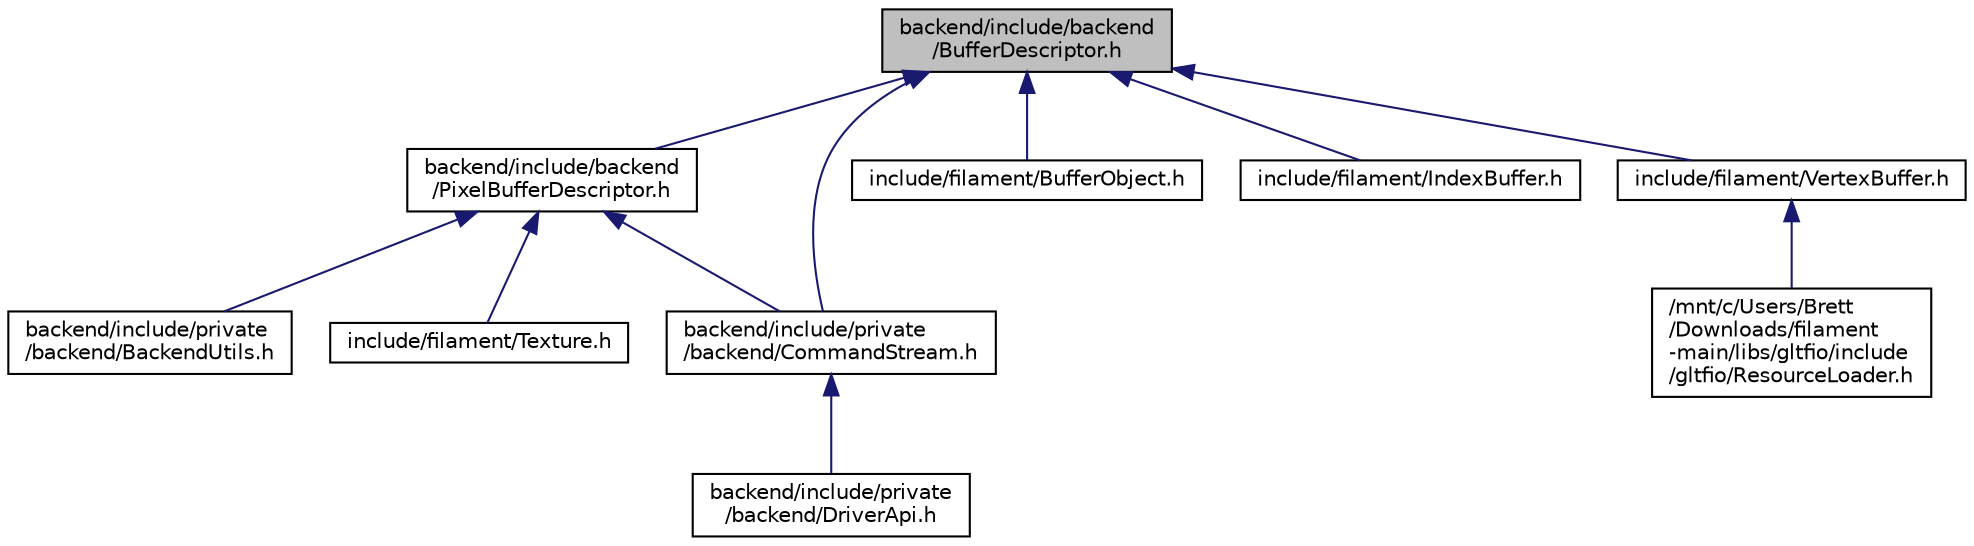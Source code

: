 digraph "backend/include/backend/BufferDescriptor.h"
{
 // LATEX_PDF_SIZE
  bgcolor="transparent";
  edge [fontname="Helvetica",fontsize="10",labelfontname="Helvetica",labelfontsize="10"];
  node [fontname="Helvetica",fontsize="10",shape=record];
  Node1 [label="backend/include/backend\l/BufferDescriptor.h",height=0.2,width=0.4,color="black", fillcolor="grey75", style="filled", fontcolor="black",tooltip=" "];
  Node1 -> Node2 [dir="back",color="midnightblue",fontsize="10",style="solid",fontname="Helvetica"];
  Node2 [label="backend/include/backend\l/PixelBufferDescriptor.h",height=0.2,width=0.4,color="black",URL="$_pixel_buffer_descriptor_8h.html",tooltip=" "];
  Node2 -> Node3 [dir="back",color="midnightblue",fontsize="10",style="solid",fontname="Helvetica"];
  Node3 [label="backend/include/private\l/backend/BackendUtils.h",height=0.2,width=0.4,color="black",URL="$_backend_utils_8h_source.html",tooltip=" "];
  Node2 -> Node4 [dir="back",color="midnightblue",fontsize="10",style="solid",fontname="Helvetica"];
  Node4 [label="backend/include/private\l/backend/CommandStream.h",height=0.2,width=0.4,color="black",URL="$_command_stream_8h_source.html",tooltip=" "];
  Node4 -> Node5 [dir="back",color="midnightblue",fontsize="10",style="solid",fontname="Helvetica"];
  Node5 [label="backend/include/private\l/backend/DriverApi.h",height=0.2,width=0.4,color="black",URL="$_driver_api_8h_source.html",tooltip=" "];
  Node2 -> Node6 [dir="back",color="midnightblue",fontsize="10",style="solid",fontname="Helvetica"];
  Node6 [label="include/filament/Texture.h",height=0.2,width=0.4,color="black",URL="$_texture_8h.html",tooltip=" "];
  Node1 -> Node4 [dir="back",color="midnightblue",fontsize="10",style="solid",fontname="Helvetica"];
  Node1 -> Node7 [dir="back",color="midnightblue",fontsize="10",style="solid",fontname="Helvetica"];
  Node7 [label="include/filament/BufferObject.h",height=0.2,width=0.4,color="black",URL="$_buffer_object_8h.html",tooltip=" "];
  Node1 -> Node8 [dir="back",color="midnightblue",fontsize="10",style="solid",fontname="Helvetica"];
  Node8 [label="include/filament/IndexBuffer.h",height=0.2,width=0.4,color="black",URL="$_index_buffer_8h.html",tooltip=" "];
  Node1 -> Node9 [dir="back",color="midnightblue",fontsize="10",style="solid",fontname="Helvetica"];
  Node9 [label="include/filament/VertexBuffer.h",height=0.2,width=0.4,color="black",URL="$_vertex_buffer_8h.html",tooltip=" "];
  Node9 -> Node10 [dir="back",color="midnightblue",fontsize="10",style="solid",fontname="Helvetica"];
  Node10 [label="/mnt/c/Users/Brett\l/Downloads/filament\l-main/libs/gltfio/include\l/gltfio/ResourceLoader.h",height=0.2,width=0.4,color="black",URL="$_resource_loader_8h_source.html",tooltip=" "];
}
